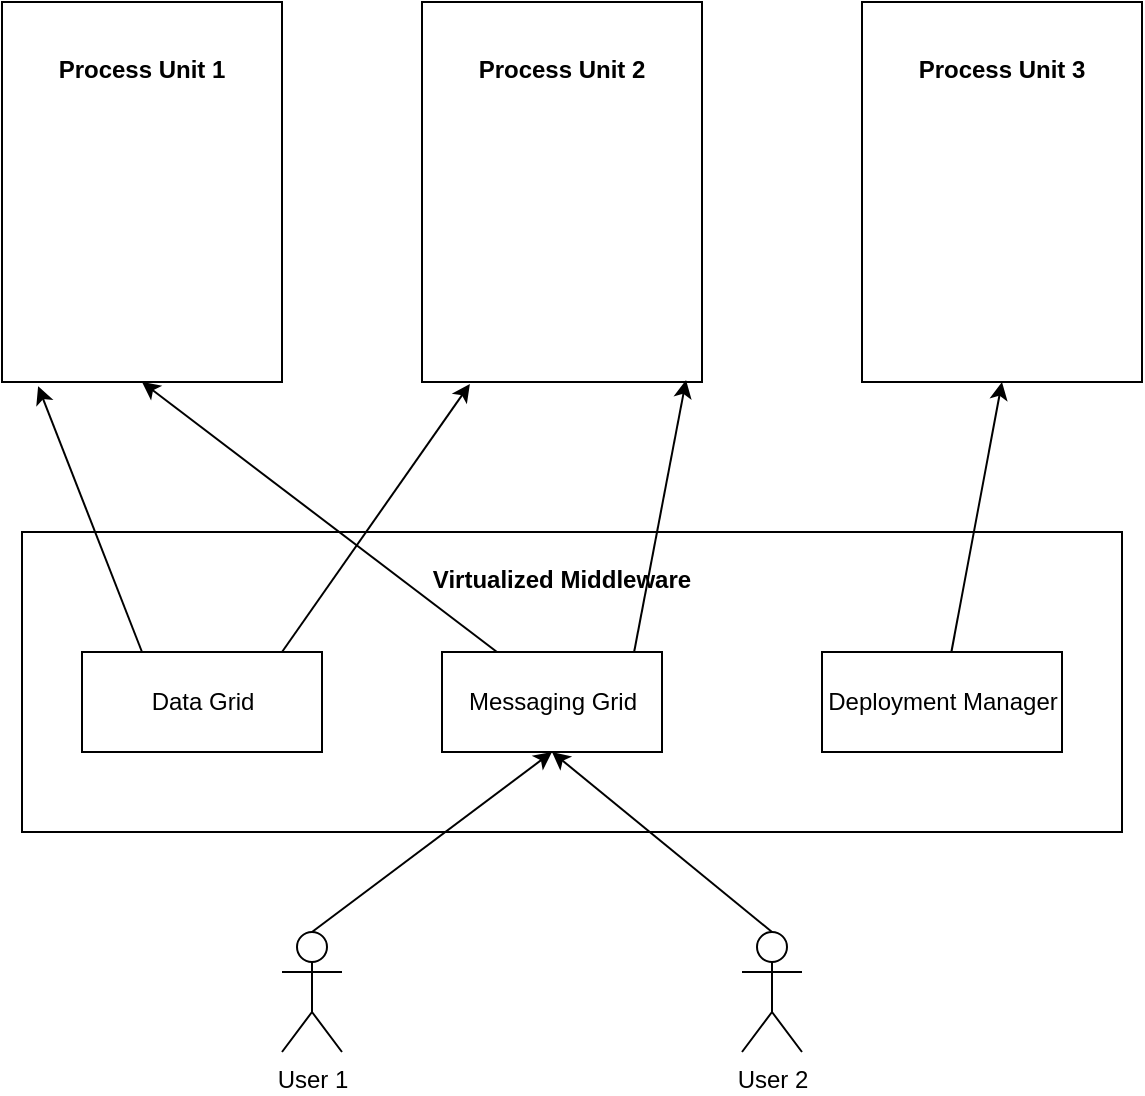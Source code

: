 <mxfile>
    <diagram id="rS5jierEilmL0hbu3_fT" name="Page-1">
        <mxGraphModel dx="922" dy="570" grid="1" gridSize="10" guides="1" tooltips="1" connect="1" arrows="1" fold="1" page="1" pageScale="1" pageWidth="500" pageHeight="700" math="0" shadow="0">
            <root>
                <mxCell id="0"/>
                <mxCell id="1" parent="0"/>
                <mxCell id="3" value="" style="html=1;" parent="1" vertex="1">
                    <mxGeometry x="70" y="120" width="140" height="190" as="geometry"/>
                </mxCell>
                <mxCell id="12" value="User 1" style="shape=umlActor;verticalLabelPosition=bottom;verticalAlign=top;html=1;outlineConnect=0;" parent="1" vertex="1">
                    <mxGeometry x="210" y="585" width="30" height="60" as="geometry"/>
                </mxCell>
                <mxCell id="13" value="&lt;span style=&quot;color: rgb(31, 35, 40); font-family: -apple-system, BlinkMacSystemFont, &amp;quot;Segoe UI&amp;quot;, &amp;quot;Noto Sans&amp;quot;, Helvetica, Arial, sans-serif, &amp;quot;Apple Color Emoji&amp;quot;, &amp;quot;Segoe UI Emoji&amp;quot;; font-size: 16px; text-align: start; background-color: rgb(255, 255, 255);&quot;&gt;&lt;br&gt;&lt;/span&gt;" style="html=1;" parent="1" vertex="1">
                    <mxGeometry x="80" y="385" width="550" height="150" as="geometry"/>
                </mxCell>
                <mxCell id="14" value="Messaging Grid" style="html=1;" parent="1" vertex="1">
                    <mxGeometry x="290" y="445" width="110" height="50" as="geometry"/>
                </mxCell>
                <mxCell id="15" value="Process Unit 1" style="text;align=center;fontStyle=1;verticalAlign=middle;spacingLeft=3;spacingRight=3;strokeColor=none;rotatable=0;points=[[0,0.5],[1,0.5]];portConstraint=eastwest;" parent="1" vertex="1">
                    <mxGeometry x="100" y="140" width="80" height="26" as="geometry"/>
                </mxCell>
                <mxCell id="16" value="Virtualized Middleware" style="text;align=center;fontStyle=1;verticalAlign=middle;spacingLeft=3;spacingRight=3;strokeColor=none;rotatable=0;points=[[0,0.5],[1,0.5]];portConstraint=eastwest;" parent="1" vertex="1">
                    <mxGeometry x="310" y="395" width="80" height="26" as="geometry"/>
                </mxCell>
                <mxCell id="20" value="Data Grid" style="html=1;" parent="1" vertex="1">
                    <mxGeometry x="110" y="445" width="120" height="50" as="geometry"/>
                </mxCell>
                <mxCell id="23" value="User 2" style="shape=umlActor;verticalLabelPosition=bottom;verticalAlign=top;html=1;outlineConnect=0;" parent="1" vertex="1">
                    <mxGeometry x="440" y="585" width="30" height="60" as="geometry"/>
                </mxCell>
                <mxCell id="24" value="Deployment Manager" style="html=1;" parent="1" vertex="1">
                    <mxGeometry x="480" y="445" width="120" height="50" as="geometry"/>
                </mxCell>
                <mxCell id="49" value="" style="endArrow=classic;html=1;rounded=0;exitX=0.5;exitY=0;exitDx=0;exitDy=0;exitPerimeter=0;entryX=0.5;entryY=1;entryDx=0;entryDy=0;" parent="1" source="12" target="14" edge="1">
                    <mxGeometry width="50" height="50" relative="1" as="geometry">
                        <mxPoint x="390" y="405" as="sourcePoint"/>
                        <mxPoint x="440" y="355" as="targetPoint"/>
                    </mxGeometry>
                </mxCell>
                <mxCell id="50" value="" style="endArrow=classic;html=1;rounded=0;exitX=0.5;exitY=0;exitDx=0;exitDy=0;exitPerimeter=0;entryX=0.5;entryY=1;entryDx=0;entryDy=0;" parent="1" source="23" target="14" edge="1">
                    <mxGeometry width="50" height="50" relative="1" as="geometry">
                        <mxPoint x="235" y="595" as="sourcePoint"/>
                        <mxPoint x="355" y="505" as="targetPoint"/>
                    </mxGeometry>
                </mxCell>
                <mxCell id="57" value="" style="html=1;" vertex="1" parent="1">
                    <mxGeometry x="280" y="120" width="140" height="190" as="geometry"/>
                </mxCell>
                <mxCell id="58" value="Process Unit 2" style="text;align=center;fontStyle=1;verticalAlign=middle;spacingLeft=3;spacingRight=3;strokeColor=none;rotatable=0;points=[[0,0.5],[1,0.5]];portConstraint=eastwest;" vertex="1" parent="1">
                    <mxGeometry x="310" y="140" width="80" height="26" as="geometry"/>
                </mxCell>
                <mxCell id="59" value="" style="html=1;" vertex="1" parent="1">
                    <mxGeometry x="500" y="120" width="140" height="190" as="geometry"/>
                </mxCell>
                <mxCell id="60" value="Process Unit 3" style="text;align=center;fontStyle=1;verticalAlign=middle;spacingLeft=3;spacingRight=3;strokeColor=none;rotatable=0;points=[[0,0.5],[1,0.5]];portConstraint=eastwest;" vertex="1" parent="1">
                    <mxGeometry x="530" y="140" width="80" height="26" as="geometry"/>
                </mxCell>
                <mxCell id="61" value="" style="endArrow=classic;html=1;rounded=0;exitX=0.5;exitY=0;exitDx=0;exitDy=0;exitPerimeter=0;entryX=0.129;entryY=1.011;entryDx=0;entryDy=0;entryPerimeter=0;" edge="1" parent="1" target="3">
                    <mxGeometry width="50" height="50" relative="1" as="geometry">
                        <mxPoint x="140" y="445" as="sourcePoint"/>
                        <mxPoint x="260" y="355" as="targetPoint"/>
                    </mxGeometry>
                </mxCell>
                <mxCell id="62" value="" style="endArrow=classic;html=1;rounded=0;exitX=0.5;exitY=0;exitDx=0;exitDy=0;exitPerimeter=0;entryX=0.171;entryY=1.005;entryDx=0;entryDy=0;entryPerimeter=0;" edge="1" parent="1" target="57">
                    <mxGeometry width="50" height="50" relative="1" as="geometry">
                        <mxPoint x="210" y="445" as="sourcePoint"/>
                        <mxPoint x="330" y="355" as="targetPoint"/>
                    </mxGeometry>
                </mxCell>
                <mxCell id="63" value="" style="endArrow=classic;html=1;rounded=0;exitX=0.25;exitY=0;exitDx=0;exitDy=0;entryX=0.5;entryY=1;entryDx=0;entryDy=0;" edge="1" parent="1" source="14" target="3">
                    <mxGeometry width="50" height="50" relative="1" as="geometry">
                        <mxPoint x="150" y="455" as="sourcePoint"/>
                        <mxPoint x="98.06" y="322.09" as="targetPoint"/>
                    </mxGeometry>
                </mxCell>
                <mxCell id="64" value="" style="endArrow=classic;html=1;rounded=0;exitX=0.5;exitY=0;exitDx=0;exitDy=0;exitPerimeter=0;entryX=0.943;entryY=0.995;entryDx=0;entryDy=0;entryPerimeter=0;" edge="1" parent="1" target="57">
                    <mxGeometry width="50" height="50" relative="1" as="geometry">
                        <mxPoint x="386.06" y="445" as="sourcePoint"/>
                        <mxPoint x="480.0" y="310.95" as="targetPoint"/>
                    </mxGeometry>
                </mxCell>
                <mxCell id="65" value="" style="endArrow=classic;html=1;rounded=0;entryX=0.5;entryY=1;entryDx=0;entryDy=0;" edge="1" parent="1" source="24" target="59">
                    <mxGeometry width="50" height="50" relative="1" as="geometry">
                        <mxPoint x="465" y="595" as="sourcePoint"/>
                        <mxPoint x="355" y="505" as="targetPoint"/>
                    </mxGeometry>
                </mxCell>
            </root>
        </mxGraphModel>
    </diagram>
</mxfile>